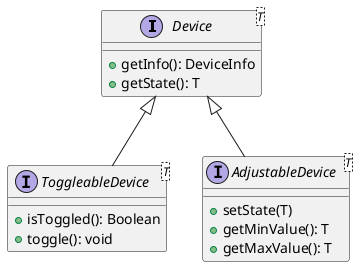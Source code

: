 @startuml

interface Device<T> {
    + getInfo(): DeviceInfo
    + getState(): T
}

interface ToggleableDevice<T> extends Device {
	+ isToggled(): Boolean
	+ toggle(): void
}

interface AdjustableDevice<T> extends Device {
	+ setState(T)
	+ getMinValue(): T
	+ getMaxValue(): T
}

@enduml
